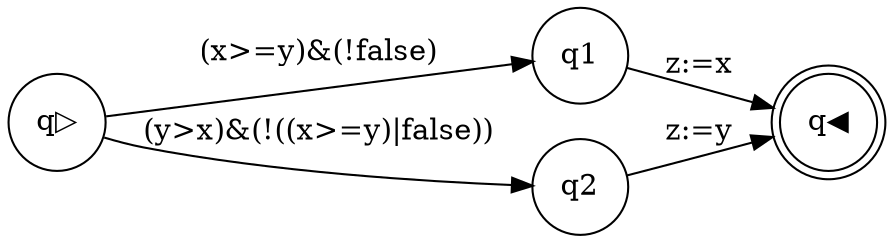 digraph program_graph {rankdir=LR;
node [shape = circle]; q▷;
node [shape = doublecircle]; q◀; 
node [shape = circle]
q▷ -> q1 [label = "(x>=y)&(!false)"];
q1 -> q◀ [label = "z:=x"];
q▷ -> q2 [label = "(y>x)&(!((x>=y)|false))"];
q2 -> q◀ [label = "z:=y"];
}